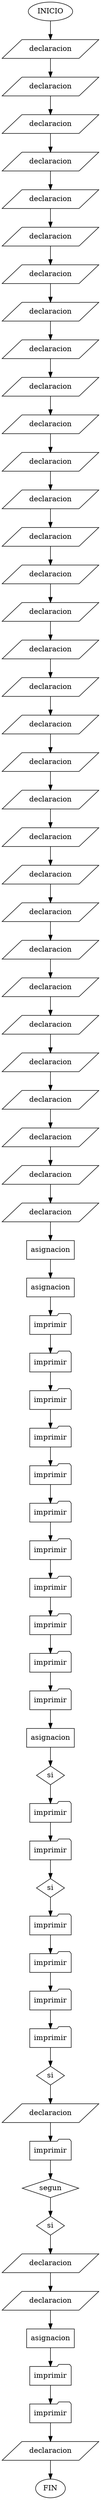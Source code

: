 digraph G{node[shape="box" shape="record"]
nodo0[label ="INICIO" shape=ellipse];
nodo1[label ="declaracion" shape=parallelogram]; nodo0->nodo1;
nodo2[label ="declaracion" shape=parallelogram]; nodo1->nodo2;
nodo3[label ="declaracion" shape=parallelogram]; nodo2->nodo3;
nodo4[label ="declaracion" shape=parallelogram]; nodo3->nodo4;
nodo5[label ="declaracion" shape=parallelogram]; nodo4->nodo5;
nodo6[label ="declaracion" shape=parallelogram]; nodo5->nodo6;
nodo7[label ="declaracion" shape=parallelogram]; nodo6->nodo7;
nodo8[label ="declaracion" shape=parallelogram]; nodo7->nodo8;
nodo9[label ="declaracion" shape=parallelogram]; nodo8->nodo9;
nodo10[label ="declaracion" shape=parallelogram]; nodo9->nodo10;
nodo11[label ="declaracion" shape=parallelogram]; nodo10->nodo11;
nodo12[label ="declaracion" shape=parallelogram]; nodo11->nodo12;
nodo13[label ="declaracion" shape=parallelogram]; nodo12->nodo13;
nodo14[label ="declaracion" shape=parallelogram]; nodo13->nodo14;
nodo15[label ="declaracion" shape=parallelogram]; nodo14->nodo15;
nodo16[label ="declaracion" shape=parallelogram]; nodo15->nodo16;
nodo17[label ="declaracion" shape=parallelogram]; nodo16->nodo17;
nodo18[label ="declaracion" shape=parallelogram]; nodo17->nodo18;
nodo19[label ="declaracion" shape=parallelogram]; nodo18->nodo19;
nodo20[label ="declaracion" shape=parallelogram]; nodo19->nodo20;
nodo21[label ="declaracion" shape=parallelogram]; nodo20->nodo21;
nodo22[label ="declaracion" shape=parallelogram]; nodo21->nodo22;
nodo23[label ="declaracion" shape=parallelogram]; nodo22->nodo23;
nodo24[label ="declaracion" shape=parallelogram]; nodo23->nodo24;
nodo25[label ="declaracion" shape=parallelogram]; nodo24->nodo25;
nodo26[label ="declaracion" shape=parallelogram]; nodo25->nodo26;
nodo27[label ="declaracion" shape=parallelogram]; nodo26->nodo27;
nodo28[label ="declaracion" shape=parallelogram]; nodo27->nodo28;
nodo29[label ="declaracion" shape=parallelogram]; nodo28->nodo29;
nodo30[label ="declaracion" shape=parallelogram]; nodo29->nodo30;
nodo31[label ="declaracion" shape=parallelogram]; nodo30->nodo31;
nodo32[label ="declaracion" shape=parallelogram]; nodo31->nodo32;
nodo33[label ="asignacion" shape=rectangle]; nodo32->nodo33;
nodo34[label ="asignacion" shape=rectangle]; nodo33->nodo34;
nodo35[label ="imprimir" shape=folder]; nodo34->nodo35;
nodo36[label ="imprimir" shape=folder]; nodo35->nodo36;
nodo37[label ="imprimir" shape=folder]; nodo36->nodo37;
nodo38[label ="imprimir" shape=folder]; nodo37->nodo38;
nodo39[label ="imprimir" shape=folder]; nodo38->nodo39;
nodo40[label ="imprimir" shape=folder]; nodo39->nodo40;
nodo41[label ="imprimir" shape=folder]; nodo40->nodo41;
nodo42[label ="imprimir" shape=folder]; nodo41->nodo42;
nodo43[label ="imprimir" shape=folder]; nodo42->nodo43;
nodo44[label ="imprimir" shape=folder]; nodo43->nodo44;
nodo45[label ="imprimir" shape=folder]; nodo44->nodo45;
nodo46[label ="asignacion" shape=rectangle]; nodo45->nodo46;
nodo47[label ="si" shape=diamond]; nodo46->nodo47;
nodo48[label ="imprimir" shape=folder]; nodo47->nodo48;
nodo49[label ="imprimir" shape=folder]; nodo48->nodo49;
nodo50[label ="si" shape=diamond]; nodo49->nodo50;
nodo51[label ="imprimir" shape=folder]; nodo50->nodo51;
nodo52[label ="imprimir" shape=folder]; nodo51->nodo52;
nodo53[label ="imprimir" shape=folder]; nodo52->nodo53;
nodo54[label ="imprimir" shape=folder]; nodo53->nodo54;
nodo55[label ="si" shape=diamond]; nodo54->nodo55;
nodo56[label ="declaracion" shape=parallelogram]; nodo55->nodo56;
nodo57[label ="imprimir" shape=folder]; nodo56->nodo57;
nodo58[label ="segun" shape=diamond]; nodo57->nodo58;
nodo59[label ="si" shape=diamond]; nodo58->nodo59;
nodo60[label ="declaracion" shape=parallelogram]; nodo59->nodo60;
nodo61[label ="declaracion" shape=parallelogram]; nodo60->nodo61;
nodo62[label ="asignacion" shape=rectangle]; nodo61->nodo62;
nodo63[label ="imprimir" shape=folder]; nodo62->nodo63;
nodo64[label ="imprimir" shape=folder]; nodo63->nodo64;
nodo65[label ="declaracion" shape=parallelogram]; nodo64->nodo65;
nodo66[label ="FIN" shape=ellipse]; nodo65->nodo66;
}
